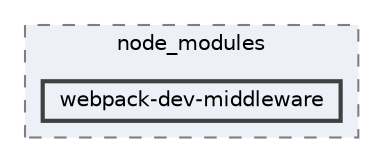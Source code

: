 digraph "pkiclassroomrescheduler/src/main/frontend/node_modules/webpack-dev-middleware"
{
 // LATEX_PDF_SIZE
  bgcolor="transparent";
  edge [fontname=Helvetica,fontsize=10,labelfontname=Helvetica,labelfontsize=10];
  node [fontname=Helvetica,fontsize=10,shape=box,height=0.2,width=0.4];
  compound=true
  subgraph clusterdir_72953eda66ccb3a2722c28e1c3e6c23b {
    graph [ bgcolor="#edf0f7", pencolor="grey50", label="node_modules", fontname=Helvetica,fontsize=10 style="filled,dashed", URL="dir_72953eda66ccb3a2722c28e1c3e6c23b.html",tooltip=""]
  dir_fbd290a176620897e7a7628d6434e28c [label="webpack-dev-middleware", fillcolor="#edf0f7", color="grey25", style="filled,bold", URL="dir_fbd290a176620897e7a7628d6434e28c.html",tooltip=""];
  }
}
